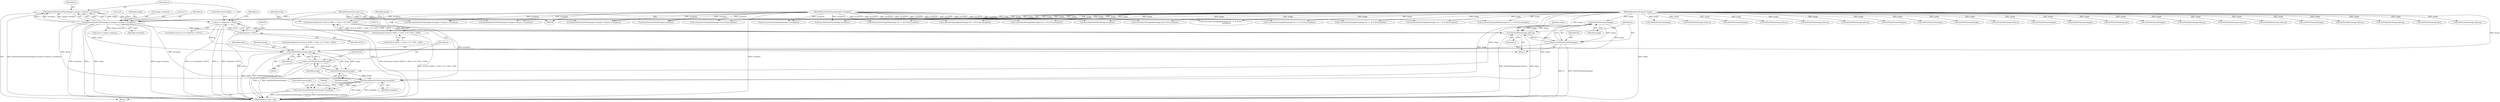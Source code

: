 digraph "1_ImageMagick_cc4ac341f29fa368da6ef01c207deaf8c61f6a2e@pointer" {
"1000189" [label="(Call,GetPixelChannels(image))"];
"1000183" [label="(Call,SetPixelIndex(image,index,q))"];
"1000125" [label="(Call,QueueAuthenticPixels(image,0,y,image->columns,1,exception))"];
"1000105" [label="(MethodParameterIn,Image *image)"];
"1000108" [label="(MethodParameterIn,ssize_t y)"];
"1000109" [label="(MethodParameterIn,ExceptionInfo *exception)"];
"1000189" [label="(Call,GetPixelChannels(image))"];
"1000168" [label="(Call,index=(Quantum) ((((*p) & (0x80 >> bit)) != 0) ? 0x01 : 0x00))"];
"1000170" [label="(Call,(Quantum) ((((*p) & (0x80 >> bit)) != 0) ? 0x01 : 0x00))"];
"1000187" [label="(Call,q+=GetPixelChannels(image))"];
"1000135" [label="(Call,q == (Quantum *) NULL)"];
"1000123" [label="(Call,q=QueueAuthenticPixels(image,0,y,image->columns,1,exception))"];
"1000137" [label="(Call,(Quantum *) NULL)"];
"1000231" [label="(Call,SetPixelIndex(image,index,q))"];
"1000235" [label="(Call,q+=GetPixelChannels(image))"];
"1000237" [label="(Call,GetPixelChannels(image))"];
"1000243" [label="(Call,SyncAuthenticPixels(image,exception))"];
"1000241" [label="(Call,(void) SyncAuthenticPixels(image,exception))"];
"1000339" [label="(Call,GetPixelChannels(image))"];
"1000246" [label="(ControlStructure,break;)"];
"1000616" [label="(Call,SyncAuthenticPixels(image,exception))"];
"1000232" [label="(Identifier,image)"];
"1000517" [label="(Call,SetPixelIndex(image,index,q))"];
"1000553" [label="(Call,GetPixelChannels(image))"];
"1000127" [label="(Literal,0)"];
"1000126" [label="(Identifier,image)"];
"1000243" [label="(Call,SyncAuthenticPixels(image,exception))"];
"1000215" [label="(Block,)"];
"1000129" [label="(Call,image->columns)"];
"1000245" [label="(Identifier,exception)"];
"1000599" [label="(Call,ConstrainColormapIndex(image,*p,exception))"];
"1000139" [label="(Identifier,NULL)"];
"1000170" [label="(Call,(Quantum) ((((*p) & (0x80 >> bit)) != 0) ? 0x01 : 0x00))"];
"1000604" [label="(Call,SetPixelIndex(image,index,q))"];
"1000122" [label="(Block,)"];
"1000140" [label="(ControlStructure,break;)"];
"1000547" [label="(Call,SetPixelIndex(image,index,q))"];
"1000620" [label="(MethodReturn,static void)"];
"1000295" [label="(Call,SetPixelIndex(image,index,q))"];
"1000136" [label="(Identifier,q)"];
"1000183" [label="(Call,SetPixelIndex(image,index,q))"];
"1000167" [label="(Block,)"];
"1000108" [label="(MethodParameterIn,ssize_t y)"];
"1000506" [label="(Call,GetPixelChannels(image))"];
"1000612" [label="(Call,GetPixelChannels(image))"];
"1000235" [label="(Call,q+=GetPixelChannels(image))"];
"1000305" [label="(Call,ConstrainColormapIndex(image,(*p >> 4) & 0x3,exception))"];
"1000244" [label="(Identifier,image)"];
"1000125" [label="(Call,QueueAuthenticPixels(image,0,y,image->columns,1,exception))"];
"1000237" [label="(Call,GetPixelChannels(image))"];
"1000251" [label="(Call,QueueAuthenticPixels(image,0,y,image->columns,1,exception))"];
"1000166" [label="(Identifier,bit)"];
"1000567" [label="(Call,QueueAuthenticPixels(image,0,y,image->columns,1,exception))"];
"1000135" [label="(Call,q == (Quantum *) NULL)"];
"1000124" [label="(Identifier,q)"];
"1000320" [label="(Call,GetPixelChannels(image))"];
"1000371" [label="(Call,ConstrainColormapIndex(image,(*p >> 6) & 0x3,exception))"];
"1000236" [label="(Identifier,q)"];
"1000286" [label="(Call,ConstrainColormapIndex(image,(*p >> 6) & 0x3,exception))"];
"1000109" [label="(MethodParameterIn,ExceptionInfo *exception)"];
"1000510" [label="(Call,ConstrainColormapIndex(image,(*p) & 0xf,exception))"];
"1000408" [label="(Call,SetPixelIndex(image,index,q))"];
"1000386" [label="(Call,GetPixelChannels(image))"];
"1000123" [label="(Call,q=QueueAuthenticPixels(image,0,y,image->columns,1,exception))"];
"1000105" [label="(MethodParameterIn,Image *image)"];
"1000523" [label="(Call,GetPixelChannels(image))"];
"1000134" [label="(ControlStructure,if (q == (Quantum *) NULL))"];
"1000399" [label="(Call,ConstrainColormapIndex(image,(*p >> 4) & 0x3,exception))"];
"1000137" [label="(Call,(Quantum *) NULL)"];
"1000427" [label="(Call,ConstrainColormapIndex(image,(*p >> 2) & 0x3,\n                       exception))"];
"1000148" [label="(Call,(ssize_t) image->columns)"];
"1000356" [label="(Call,GetPixelChannels(image))"];
"1000559" [label="(Call,SyncAuthenticPixels(image,exception))"];
"1000301" [label="(Call,GetPixelChannels(image))"];
"1000184" [label="(Identifier,image)"];
"1000231" [label="(Call,SetPixelIndex(image,index,q))"];
"1000456" [label="(Call,QueueAuthenticPixels(image,0,y,image->columns,1,exception))"];
"1000234" [label="(Identifier,q)"];
"1000350" [label="(Call,SetPixelIndex(image,index,q))"];
"1000333" [label="(Call,SetPixelIndex(image,index,q))"];
"1000380" [label="(Call,SetPixelIndex(image,index,q))"];
"1000414" [label="(Call,GetPixelChannels(image))"];
"1000238" [label="(Identifier,image)"];
"1000343" [label="(Call,ConstrainColormapIndex(image,(*p) & 0x3,exception))"];
"1000169" [label="(Identifier,index)"];
"1000186" [label="(Identifier,q)"];
"1000538" [label="(Call,ConstrainColormapIndex(image,(*p >> 4) & 0xf,exception))"];
"1000190" [label="(Identifier,image)"];
"1000216" [label="(Call,index=(Quantum) ((((*p) & (0x80 >> bit)) != 0) ? 0x01 : 0x00))"];
"1000233" [label="(Identifier,index)"];
"1000314" [label="(Call,SetPixelIndex(image,index,q))"];
"1000324" [label="(Call,ConstrainColormapIndex(image,(*p >> 2) & 0x3,exception))"];
"1000448" [label="(Call,SyncAuthenticPixels(image,exception))"];
"1000133" [label="(Identifier,exception)"];
"1000143" [label="(Identifier,x)"];
"1000185" [label="(Identifier,index)"];
"1000172" [label="(Call,(((*p) & (0x80 >> bit)) != 0) ? 0x01 : 0x00)"];
"1000132" [label="(Literal,1)"];
"1000491" [label="(Call,ConstrainColormapIndex(image,(*p >> 4) & 0xf,exception))"];
"1000189" [label="(Call,GetPixelChannels(image))"];
"1000241" [label="(Call,(void) SyncAuthenticPixels(image,exception))"];
"1000128" [label="(Identifier,y)"];
"1000500" [label="(Call,SetPixelIndex(image,index,q))"];
"1000168" [label="(Call,index=(Quantum) ((((*p) & (0x80 >> bit)) != 0) ? 0x01 : 0x00))"];
"1000188" [label="(Identifier,q)"];
"1000442" [label="(Call,GetPixelChannels(image))"];
"1000214" [label="(Identifier,bit)"];
"1000187" [label="(Call,q+=GetPixelChannels(image))"];
"1000436" [label="(Call,SetPixelIndex(image,index,q))"];
"1000189" -> "1000187"  [label="AST: "];
"1000189" -> "1000190"  [label="CFG: "];
"1000190" -> "1000189"  [label="AST: "];
"1000187" -> "1000189"  [label="CFG: "];
"1000189" -> "1000183"  [label="DDG: image"];
"1000189" -> "1000187"  [label="DDG: image"];
"1000183" -> "1000189"  [label="DDG: image"];
"1000105" -> "1000189"  [label="DDG: image"];
"1000189" -> "1000231"  [label="DDG: image"];
"1000189" -> "1000243"  [label="DDG: image"];
"1000183" -> "1000167"  [label="AST: "];
"1000183" -> "1000186"  [label="CFG: "];
"1000184" -> "1000183"  [label="AST: "];
"1000185" -> "1000183"  [label="AST: "];
"1000186" -> "1000183"  [label="AST: "];
"1000188" -> "1000183"  [label="CFG: "];
"1000183" -> "1000620"  [label="DDG: index"];
"1000183" -> "1000620"  [label="DDG: SetPixelIndex(image,index,q)"];
"1000125" -> "1000183"  [label="DDG: image"];
"1000105" -> "1000183"  [label="DDG: image"];
"1000168" -> "1000183"  [label="DDG: index"];
"1000187" -> "1000183"  [label="DDG: q"];
"1000135" -> "1000183"  [label="DDG: q"];
"1000183" -> "1000187"  [label="DDG: q"];
"1000125" -> "1000123"  [label="AST: "];
"1000125" -> "1000133"  [label="CFG: "];
"1000126" -> "1000125"  [label="AST: "];
"1000127" -> "1000125"  [label="AST: "];
"1000128" -> "1000125"  [label="AST: "];
"1000129" -> "1000125"  [label="AST: "];
"1000132" -> "1000125"  [label="AST: "];
"1000133" -> "1000125"  [label="AST: "];
"1000123" -> "1000125"  [label="CFG: "];
"1000125" -> "1000620"  [label="DDG: image"];
"1000125" -> "1000620"  [label="DDG: image->columns"];
"1000125" -> "1000620"  [label="DDG: exception"];
"1000125" -> "1000620"  [label="DDG: y"];
"1000125" -> "1000123"  [label="DDG: 1"];
"1000125" -> "1000123"  [label="DDG: y"];
"1000125" -> "1000123"  [label="DDG: image"];
"1000125" -> "1000123"  [label="DDG: 0"];
"1000125" -> "1000123"  [label="DDG: exception"];
"1000125" -> "1000123"  [label="DDG: image->columns"];
"1000105" -> "1000125"  [label="DDG: image"];
"1000108" -> "1000125"  [label="DDG: y"];
"1000109" -> "1000125"  [label="DDG: exception"];
"1000125" -> "1000148"  [label="DDG: image->columns"];
"1000125" -> "1000231"  [label="DDG: image"];
"1000125" -> "1000243"  [label="DDG: image"];
"1000125" -> "1000243"  [label="DDG: exception"];
"1000105" -> "1000104"  [label="AST: "];
"1000105" -> "1000620"  [label="DDG: image"];
"1000105" -> "1000231"  [label="DDG: image"];
"1000105" -> "1000237"  [label="DDG: image"];
"1000105" -> "1000243"  [label="DDG: image"];
"1000105" -> "1000251"  [label="DDG: image"];
"1000105" -> "1000286"  [label="DDG: image"];
"1000105" -> "1000295"  [label="DDG: image"];
"1000105" -> "1000301"  [label="DDG: image"];
"1000105" -> "1000305"  [label="DDG: image"];
"1000105" -> "1000314"  [label="DDG: image"];
"1000105" -> "1000320"  [label="DDG: image"];
"1000105" -> "1000324"  [label="DDG: image"];
"1000105" -> "1000333"  [label="DDG: image"];
"1000105" -> "1000339"  [label="DDG: image"];
"1000105" -> "1000343"  [label="DDG: image"];
"1000105" -> "1000350"  [label="DDG: image"];
"1000105" -> "1000356"  [label="DDG: image"];
"1000105" -> "1000371"  [label="DDG: image"];
"1000105" -> "1000380"  [label="DDG: image"];
"1000105" -> "1000386"  [label="DDG: image"];
"1000105" -> "1000399"  [label="DDG: image"];
"1000105" -> "1000408"  [label="DDG: image"];
"1000105" -> "1000414"  [label="DDG: image"];
"1000105" -> "1000427"  [label="DDG: image"];
"1000105" -> "1000436"  [label="DDG: image"];
"1000105" -> "1000442"  [label="DDG: image"];
"1000105" -> "1000448"  [label="DDG: image"];
"1000105" -> "1000456"  [label="DDG: image"];
"1000105" -> "1000491"  [label="DDG: image"];
"1000105" -> "1000500"  [label="DDG: image"];
"1000105" -> "1000506"  [label="DDG: image"];
"1000105" -> "1000510"  [label="DDG: image"];
"1000105" -> "1000517"  [label="DDG: image"];
"1000105" -> "1000523"  [label="DDG: image"];
"1000105" -> "1000538"  [label="DDG: image"];
"1000105" -> "1000547"  [label="DDG: image"];
"1000105" -> "1000553"  [label="DDG: image"];
"1000105" -> "1000559"  [label="DDG: image"];
"1000105" -> "1000567"  [label="DDG: image"];
"1000105" -> "1000599"  [label="DDG: image"];
"1000105" -> "1000604"  [label="DDG: image"];
"1000105" -> "1000612"  [label="DDG: image"];
"1000105" -> "1000616"  [label="DDG: image"];
"1000108" -> "1000104"  [label="AST: "];
"1000108" -> "1000620"  [label="DDG: y"];
"1000108" -> "1000251"  [label="DDG: y"];
"1000108" -> "1000456"  [label="DDG: y"];
"1000108" -> "1000567"  [label="DDG: y"];
"1000109" -> "1000104"  [label="AST: "];
"1000109" -> "1000620"  [label="DDG: exception"];
"1000109" -> "1000243"  [label="DDG: exception"];
"1000109" -> "1000251"  [label="DDG: exception"];
"1000109" -> "1000286"  [label="DDG: exception"];
"1000109" -> "1000305"  [label="DDG: exception"];
"1000109" -> "1000324"  [label="DDG: exception"];
"1000109" -> "1000343"  [label="DDG: exception"];
"1000109" -> "1000371"  [label="DDG: exception"];
"1000109" -> "1000399"  [label="DDG: exception"];
"1000109" -> "1000427"  [label="DDG: exception"];
"1000109" -> "1000448"  [label="DDG: exception"];
"1000109" -> "1000456"  [label="DDG: exception"];
"1000109" -> "1000491"  [label="DDG: exception"];
"1000109" -> "1000510"  [label="DDG: exception"];
"1000109" -> "1000538"  [label="DDG: exception"];
"1000109" -> "1000559"  [label="DDG: exception"];
"1000109" -> "1000567"  [label="DDG: exception"];
"1000109" -> "1000599"  [label="DDG: exception"];
"1000109" -> "1000616"  [label="DDG: exception"];
"1000168" -> "1000167"  [label="AST: "];
"1000168" -> "1000170"  [label="CFG: "];
"1000169" -> "1000168"  [label="AST: "];
"1000170" -> "1000168"  [label="AST: "];
"1000184" -> "1000168"  [label="CFG: "];
"1000168" -> "1000620"  [label="DDG: (Quantum) ((((*p) & (0x80 >> bit)) != 0) ? 0x01 : 0x00)"];
"1000170" -> "1000168"  [label="DDG: (((*p) & (0x80 >> bit)) != 0) ? 0x01 : 0x00"];
"1000170" -> "1000172"  [label="CFG: "];
"1000171" -> "1000170"  [label="AST: "];
"1000172" -> "1000170"  [label="AST: "];
"1000170" -> "1000620"  [label="DDG: (((*p) & (0x80 >> bit)) != 0) ? 0x01 : 0x00"];
"1000187" -> "1000167"  [label="AST: "];
"1000188" -> "1000187"  [label="AST: "];
"1000166" -> "1000187"  [label="CFG: "];
"1000187" -> "1000620"  [label="DDG: q"];
"1000187" -> "1000620"  [label="DDG: GetPixelChannels(image)"];
"1000187" -> "1000231"  [label="DDG: q"];
"1000135" -> "1000134"  [label="AST: "];
"1000135" -> "1000137"  [label="CFG: "];
"1000136" -> "1000135"  [label="AST: "];
"1000137" -> "1000135"  [label="AST: "];
"1000140" -> "1000135"  [label="CFG: "];
"1000143" -> "1000135"  [label="CFG: "];
"1000135" -> "1000620"  [label="DDG: q == (Quantum *) NULL"];
"1000135" -> "1000620"  [label="DDG: q"];
"1000135" -> "1000620"  [label="DDG: (Quantum *) NULL"];
"1000123" -> "1000135"  [label="DDG: q"];
"1000137" -> "1000135"  [label="DDG: NULL"];
"1000135" -> "1000231"  [label="DDG: q"];
"1000123" -> "1000122"  [label="AST: "];
"1000124" -> "1000123"  [label="AST: "];
"1000136" -> "1000123"  [label="CFG: "];
"1000123" -> "1000620"  [label="DDG: QueueAuthenticPixels(image,0,y,image->columns,1,exception)"];
"1000137" -> "1000139"  [label="CFG: "];
"1000138" -> "1000137"  [label="AST: "];
"1000139" -> "1000137"  [label="AST: "];
"1000137" -> "1000620"  [label="DDG: NULL"];
"1000231" -> "1000215"  [label="AST: "];
"1000231" -> "1000234"  [label="CFG: "];
"1000232" -> "1000231"  [label="AST: "];
"1000233" -> "1000231"  [label="AST: "];
"1000234" -> "1000231"  [label="AST: "];
"1000236" -> "1000231"  [label="CFG: "];
"1000231" -> "1000620"  [label="DDG: index"];
"1000231" -> "1000620"  [label="DDG: SetPixelIndex(image,index,q)"];
"1000237" -> "1000231"  [label="DDG: image"];
"1000216" -> "1000231"  [label="DDG: index"];
"1000235" -> "1000231"  [label="DDG: q"];
"1000231" -> "1000235"  [label="DDG: q"];
"1000231" -> "1000237"  [label="DDG: image"];
"1000235" -> "1000215"  [label="AST: "];
"1000235" -> "1000237"  [label="CFG: "];
"1000236" -> "1000235"  [label="AST: "];
"1000237" -> "1000235"  [label="AST: "];
"1000214" -> "1000235"  [label="CFG: "];
"1000235" -> "1000620"  [label="DDG: GetPixelChannels(image)"];
"1000235" -> "1000620"  [label="DDG: q"];
"1000237" -> "1000235"  [label="DDG: image"];
"1000237" -> "1000238"  [label="CFG: "];
"1000238" -> "1000237"  [label="AST: "];
"1000237" -> "1000243"  [label="DDG: image"];
"1000243" -> "1000241"  [label="AST: "];
"1000243" -> "1000245"  [label="CFG: "];
"1000244" -> "1000243"  [label="AST: "];
"1000245" -> "1000243"  [label="AST: "];
"1000241" -> "1000243"  [label="CFG: "];
"1000243" -> "1000620"  [label="DDG: image"];
"1000243" -> "1000620"  [label="DDG: exception"];
"1000243" -> "1000241"  [label="DDG: image"];
"1000243" -> "1000241"  [label="DDG: exception"];
"1000241" -> "1000122"  [label="AST: "];
"1000242" -> "1000241"  [label="AST: "];
"1000246" -> "1000241"  [label="CFG: "];
"1000241" -> "1000620"  [label="DDG: (void) SyncAuthenticPixels(image,exception)"];
"1000241" -> "1000620"  [label="DDG: SyncAuthenticPixels(image,exception)"];
}
